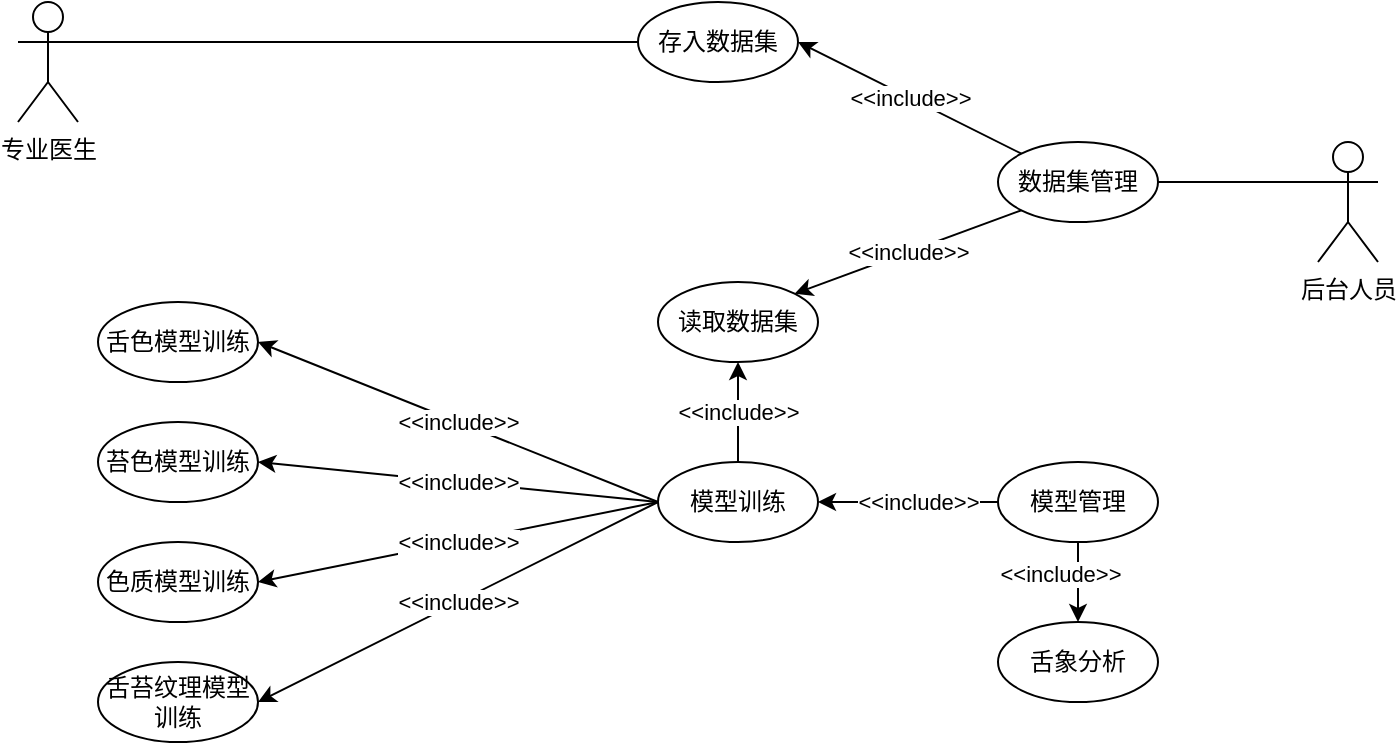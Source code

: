 <mxfile version="13.8.5" type="device"><diagram id="bQ14qGbF3oRRE96GeRqn" name="Page-1"><mxGraphModel dx="1422" dy="793" grid="1" gridSize="10" guides="1" tooltips="1" connect="1" arrows="1" fold="1" page="1" pageScale="1" pageWidth="827" pageHeight="1169" math="0" shadow="0"><root><mxCell id="0"/><mxCell id="1" parent="0"/><mxCell id="1qgK17JeznctQlmgtkZH-3" value="专业医生" style="shape=umlActor;verticalLabelPosition=bottom;verticalAlign=top;html=1;outlineConnect=0;" vertex="1" parent="1"><mxGeometry x="130" y="50" width="30" height="60" as="geometry"/></mxCell><mxCell id="1qgK17JeznctQlmgtkZH-4" value="存入数据集" style="ellipse;whiteSpace=wrap;html=1;" vertex="1" parent="1"><mxGeometry x="440" y="50" width="80" height="40" as="geometry"/></mxCell><mxCell id="1qgK17JeznctQlmgtkZH-5" value="数据集管理" style="ellipse;whiteSpace=wrap;html=1;" vertex="1" parent="1"><mxGeometry x="620" y="120" width="80" height="40" as="geometry"/></mxCell><mxCell id="1qgK17JeznctQlmgtkZH-8" value="后台人员" style="shape=umlActor;verticalLabelPosition=bottom;verticalAlign=top;html=1;outlineConnect=0;" vertex="1" parent="1"><mxGeometry x="780" y="120" width="30" height="60" as="geometry"/></mxCell><mxCell id="1qgK17JeznctQlmgtkZH-9" value="模型训练" style="ellipse;whiteSpace=wrap;html=1;" vertex="1" parent="1"><mxGeometry x="450" y="280" width="80" height="40" as="geometry"/></mxCell><mxCell id="1qgK17JeznctQlmgtkZH-10" value="舌苔纹理模型训练" style="ellipse;whiteSpace=wrap;html=1;" vertex="1" parent="1"><mxGeometry x="170" y="380" width="80" height="40" as="geometry"/></mxCell><mxCell id="1qgK17JeznctQlmgtkZH-11" value="色质模型训练" style="ellipse;whiteSpace=wrap;html=1;" vertex="1" parent="1"><mxGeometry x="170" y="320" width="80" height="40" as="geometry"/></mxCell><mxCell id="1qgK17JeznctQlmgtkZH-12" value="苔色模型训练" style="ellipse;whiteSpace=wrap;html=1;" vertex="1" parent="1"><mxGeometry x="170" y="260" width="80" height="40" as="geometry"/></mxCell><mxCell id="1qgK17JeznctQlmgtkZH-13" value="舌色模型训练" style="ellipse;whiteSpace=wrap;html=1;" vertex="1" parent="1"><mxGeometry x="170" y="200" width="80" height="40" as="geometry"/></mxCell><mxCell id="1qgK17JeznctQlmgtkZH-16" value="" style="endArrow=none;html=1;entryX=1;entryY=0.5;entryDx=0;entryDy=0;" edge="1" parent="1" target="1qgK17JeznctQlmgtkZH-5"><mxGeometry width="50" height="50" relative="1" as="geometry"><mxPoint x="780" y="140" as="sourcePoint"/><mxPoint x="640" y="70" as="targetPoint"/></mxGeometry></mxCell><mxCell id="1qgK17JeznctQlmgtkZH-18" value="" style="endArrow=none;html=1;entryX=0;entryY=0.5;entryDx=0;entryDy=0;" edge="1" parent="1" target="1qgK17JeznctQlmgtkZH-4"><mxGeometry width="50" height="50" relative="1" as="geometry"><mxPoint x="160" y="70" as="sourcePoint"/><mxPoint x="220" y="-20" as="targetPoint"/></mxGeometry></mxCell><mxCell id="1qgK17JeznctQlmgtkZH-24" value="" style="endArrow=classic;html=1;entryX=1;entryY=0.5;entryDx=0;entryDy=0;exitX=0;exitY=0.5;exitDx=0;exitDy=0;" edge="1" parent="1" source="1qgK17JeznctQlmgtkZH-9" target="1qgK17JeznctQlmgtkZH-13"><mxGeometry relative="1" as="geometry"><mxPoint x="390" y="310" as="sourcePoint"/><mxPoint x="370" y="260" as="targetPoint"/></mxGeometry></mxCell><mxCell id="1qgK17JeznctQlmgtkZH-25" value="&amp;lt;&amp;lt;include&amp;gt;&amp;gt;" style="edgeLabel;resizable=0;html=1;align=center;verticalAlign=middle;" connectable="0" vertex="1" parent="1qgK17JeznctQlmgtkZH-24"><mxGeometry relative="1" as="geometry"/></mxCell><mxCell id="1qgK17JeznctQlmgtkZH-28" value="" style="endArrow=classic;html=1;exitX=0.5;exitY=0;exitDx=0;exitDy=0;entryX=0.5;entryY=1;entryDx=0;entryDy=0;" edge="1" parent="1" source="1qgK17JeznctQlmgtkZH-9" target="1qgK17JeznctQlmgtkZH-30"><mxGeometry relative="1" as="geometry"><mxPoint x="560" y="90" as="sourcePoint"/><mxPoint x="530" y="120" as="targetPoint"/></mxGeometry></mxCell><mxCell id="1qgK17JeznctQlmgtkZH-29" value="&amp;lt;&amp;lt;include&amp;gt;&amp;gt;" style="edgeLabel;resizable=0;html=1;align=center;verticalAlign=middle;" connectable="0" vertex="1" parent="1qgK17JeznctQlmgtkZH-28"><mxGeometry relative="1" as="geometry"/></mxCell><mxCell id="1qgK17JeznctQlmgtkZH-30" value="读取数据集" style="ellipse;whiteSpace=wrap;html=1;" vertex="1" parent="1"><mxGeometry x="450" y="190" width="80" height="40" as="geometry"/></mxCell><mxCell id="1qgK17JeznctQlmgtkZH-31" value="&amp;lt;&amp;lt;include&amp;gt;&amp;gt;" style="endArrow=classic;html=1;exitX=0;exitY=0;exitDx=0;exitDy=0;entryX=1;entryY=0.5;entryDx=0;entryDy=0;" edge="1" parent="1" source="1qgK17JeznctQlmgtkZH-5" target="1qgK17JeznctQlmgtkZH-4"><mxGeometry width="50" height="50" relative="1" as="geometry"><mxPoint x="330" y="140" as="sourcePoint"/><mxPoint x="380" y="90" as="targetPoint"/></mxGeometry></mxCell><mxCell id="1qgK17JeznctQlmgtkZH-32" value="&amp;lt;&amp;lt;include&amp;gt;&amp;gt;" style="endArrow=classic;html=1;exitX=0;exitY=1;exitDx=0;exitDy=0;entryX=1;entryY=0;entryDx=0;entryDy=0;" edge="1" parent="1" source="1qgK17JeznctQlmgtkZH-5" target="1qgK17JeznctQlmgtkZH-30"><mxGeometry width="50" height="50" relative="1" as="geometry"><mxPoint x="640" y="-10" as="sourcePoint"/><mxPoint x="530" y="-70" as="targetPoint"/></mxGeometry></mxCell><mxCell id="1qgK17JeznctQlmgtkZH-33" value="" style="endArrow=classic;html=1;entryX=1;entryY=0.5;entryDx=0;entryDy=0;exitX=0;exitY=0.5;exitDx=0;exitDy=0;" edge="1" parent="1" source="1qgK17JeznctQlmgtkZH-9"><mxGeometry relative="1" as="geometry"><mxPoint x="390" y="430" as="sourcePoint"/><mxPoint x="250" y="340" as="targetPoint"/></mxGeometry></mxCell><mxCell id="1qgK17JeznctQlmgtkZH-34" value="&amp;lt;&amp;lt;include&amp;gt;&amp;gt;" style="edgeLabel;resizable=0;html=1;align=center;verticalAlign=middle;" connectable="0" vertex="1" parent="1qgK17JeznctQlmgtkZH-33"><mxGeometry relative="1" as="geometry"/></mxCell><mxCell id="1qgK17JeznctQlmgtkZH-35" value="" style="endArrow=classic;html=1;entryX=1;entryY=0.5;entryDx=0;entryDy=0;exitX=0;exitY=0.5;exitDx=0;exitDy=0;" edge="1" parent="1" source="1qgK17JeznctQlmgtkZH-9" target="1qgK17JeznctQlmgtkZH-12"><mxGeometry relative="1" as="geometry"><mxPoint x="390" y="310" as="sourcePoint"/><mxPoint x="270" y="270" as="targetPoint"/></mxGeometry></mxCell><mxCell id="1qgK17JeznctQlmgtkZH-36" value="&amp;lt;&amp;lt;include&amp;gt;&amp;gt;" style="edgeLabel;resizable=0;html=1;align=center;verticalAlign=middle;" connectable="0" vertex="1" parent="1qgK17JeznctQlmgtkZH-35"><mxGeometry relative="1" as="geometry"/></mxCell><mxCell id="1qgK17JeznctQlmgtkZH-37" value="" style="endArrow=classic;html=1;entryX=1;entryY=0.5;entryDx=0;entryDy=0;" edge="1" parent="1" target="1qgK17JeznctQlmgtkZH-10"><mxGeometry relative="1" as="geometry"><mxPoint x="450" y="300" as="sourcePoint"/><mxPoint x="280" y="250" as="targetPoint"/></mxGeometry></mxCell><mxCell id="1qgK17JeznctQlmgtkZH-38" value="&amp;lt;&amp;lt;include&amp;gt;&amp;gt;" style="edgeLabel;resizable=0;html=1;align=center;verticalAlign=middle;" connectable="0" vertex="1" parent="1qgK17JeznctQlmgtkZH-37"><mxGeometry relative="1" as="geometry"/></mxCell><mxCell id="1qgK17JeznctQlmgtkZH-39" value="模型管理" style="ellipse;whiteSpace=wrap;html=1;" vertex="1" parent="1"><mxGeometry x="620" y="280" width="80" height="40" as="geometry"/></mxCell><mxCell id="1qgK17JeznctQlmgtkZH-40" value="舌象分析" style="ellipse;whiteSpace=wrap;html=1;" vertex="1" parent="1"><mxGeometry x="620" y="360" width="80" height="40" as="geometry"/></mxCell><mxCell id="1qgK17JeznctQlmgtkZH-42" value="" style="endArrow=classic;html=1;exitX=0;exitY=0.5;exitDx=0;exitDy=0;entryX=1;entryY=0.5;entryDx=0;entryDy=0;" edge="1" parent="1" source="1qgK17JeznctQlmgtkZH-39" target="1qgK17JeznctQlmgtkZH-9"><mxGeometry width="50" height="50" relative="1" as="geometry"><mxPoint x="330" y="230" as="sourcePoint"/><mxPoint x="380" y="180" as="targetPoint"/></mxGeometry></mxCell><mxCell id="1qgK17JeznctQlmgtkZH-43" value="&amp;lt;&amp;lt;include&amp;gt;&amp;gt;" style="edgeLabel;html=1;align=center;verticalAlign=middle;resizable=0;points=[];" vertex="1" connectable="0" parent="1qgK17JeznctQlmgtkZH-42"><mxGeometry x="-0.286" y="-1" relative="1" as="geometry"><mxPoint x="-8" y="1" as="offset"/></mxGeometry></mxCell><mxCell id="1qgK17JeznctQlmgtkZH-44" value="" style="endArrow=classic;html=1;exitX=0.5;exitY=1;exitDx=0;exitDy=0;entryX=0.5;entryY=0;entryDx=0;entryDy=0;" edge="1" parent="1" source="1qgK17JeznctQlmgtkZH-39" target="1qgK17JeznctQlmgtkZH-40"><mxGeometry width="50" height="50" relative="1" as="geometry"><mxPoint x="630" y="310" as="sourcePoint"/><mxPoint x="540" y="310" as="targetPoint"/></mxGeometry></mxCell><mxCell id="1qgK17JeznctQlmgtkZH-45" value="&amp;lt;&amp;lt;include&amp;gt;&amp;gt;" style="edgeLabel;html=1;align=center;verticalAlign=middle;resizable=0;points=[];" vertex="1" connectable="0" parent="1qgK17JeznctQlmgtkZH-44"><mxGeometry x="-0.286" y="-1" relative="1" as="geometry"><mxPoint x="-8" y="1" as="offset"/></mxGeometry></mxCell></root></mxGraphModel></diagram></mxfile>